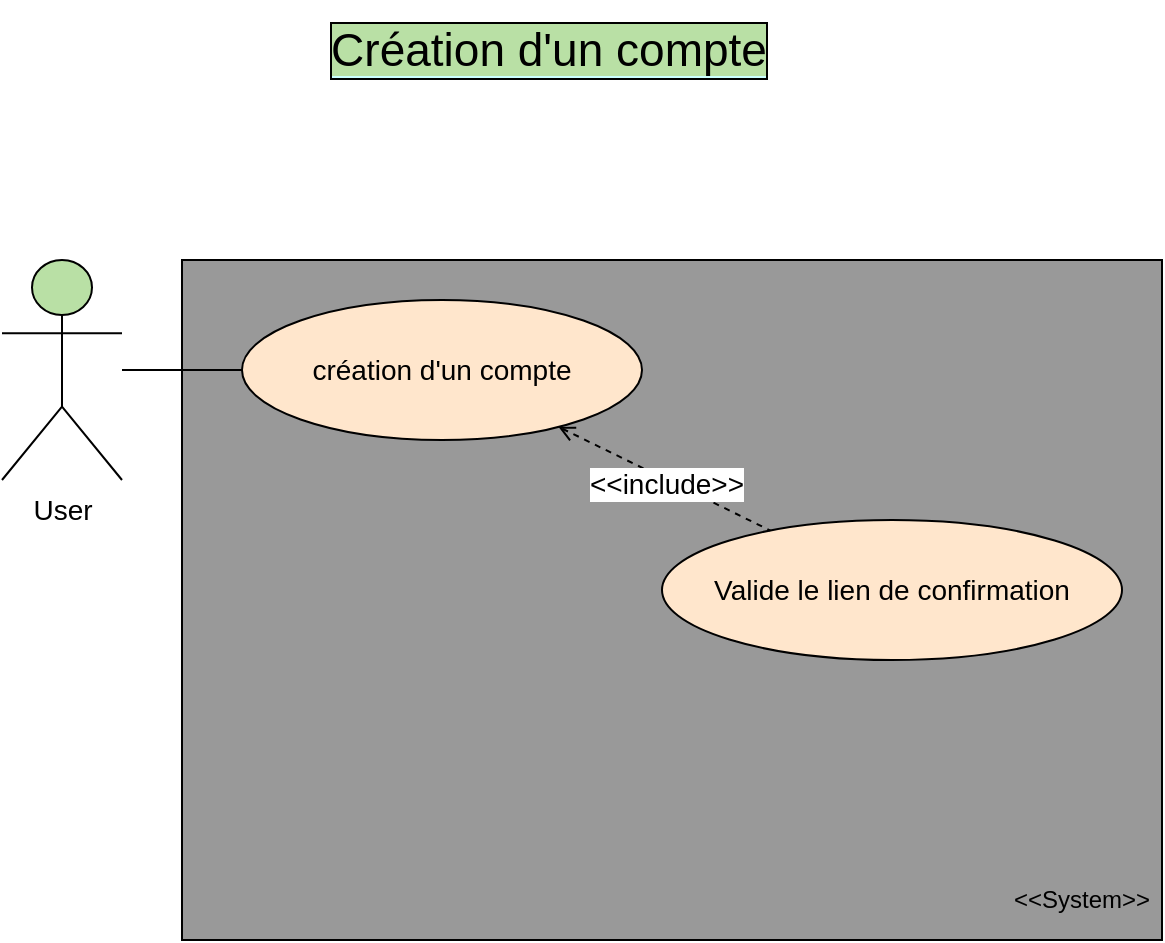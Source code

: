 <mxfile version="13.0.3" type="device"><diagram id="KQG0nMPNCugjVfRo37wf" name="Page-1"><mxGraphModel dx="749" dy="556" grid="1" gridSize="10" guides="1" tooltips="1" connect="1" arrows="1" fold="1" page="1" pageScale="1" pageWidth="827" pageHeight="1169" math="0" shadow="0"><root><mxCell id="0"/><mxCell id="1" parent="0"/><mxCell id="m1z-26F3fVnVBbqu1Ow7-1" value="" style="rounded=0;whiteSpace=wrap;html=1;fillColor=#999999;" parent="1" vertex="1"><mxGeometry x="200" y="210" width="490" height="340" as="geometry"/></mxCell><mxCell id="m1z-26F3fVnVBbqu1Ow7-2" value="&amp;lt;&amp;lt;System&amp;gt;&amp;gt;" style="text;html=1;strokeColor=none;fillColor=none;align=center;verticalAlign=middle;whiteSpace=wrap;rounded=0;" parent="1" vertex="1"><mxGeometry x="630" y="520" width="40" height="20" as="geometry"/></mxCell><mxCell id="m1z-26F3fVnVBbqu1Ow7-3" value="User" style="shape=umlActor;verticalLabelPosition=bottom;labelBackgroundColor=#ffffff;verticalAlign=top;html=1;fontSize=14;fillColor=#B9E0A5;" parent="1" vertex="1"><mxGeometry x="110" y="210" width="60" height="110" as="geometry"/></mxCell><mxCell id="m1z-26F3fVnVBbqu1Ow7-4" value="Valide le lien de confirmation" style="ellipse;whiteSpace=wrap;html=1;fontSize=14;fillColor=#FFE6CC;" parent="1" vertex="1"><mxGeometry x="440" y="340" width="230" height="70" as="geometry"/></mxCell><mxCell id="m1z-26F3fVnVBbqu1Ow7-5" value="création d'un compte" style="ellipse;whiteSpace=wrap;html=1;fontSize=14;fillColor=#FFE6CC;" parent="1" vertex="1"><mxGeometry x="230" y="230" width="200" height="70" as="geometry"/></mxCell><mxCell id="m1z-26F3fVnVBbqu1Ow7-6" value="" style="endArrow=none;html=1;fontSize=14;" parent="1" source="m1z-26F3fVnVBbqu1Ow7-3" target="m1z-26F3fVnVBbqu1Ow7-5" edge="1"><mxGeometry width="50" height="50" relative="1" as="geometry"><mxPoint x="170" y="515" as="sourcePoint"/><mxPoint x="230" y="440" as="targetPoint"/></mxGeometry></mxCell><mxCell id="m1z-26F3fVnVBbqu1Ow7-7" value="&lt;span style=&quot;background-color: rgb(185 , 224 , 165)&quot;&gt;Création d'un compte&lt;/span&gt;" style="text;html=1;strokeColor=none;fillColor=none;align=center;verticalAlign=middle;whiteSpace=wrap;rounded=0;fontSize=23;labelBackgroundColor=#CCFFFF;labelBorderColor=#000000;spacingTop=0;" parent="1" vertex="1"><mxGeometry x="205" y="80" width="357" height="50" as="geometry"/></mxCell><mxCell id="m1z-26F3fVnVBbqu1Ow7-8" value="&amp;lt;&amp;lt;include&amp;gt;&amp;gt;" style="endArrow=none;endSize=12;dashed=1;html=1;fontSize=14;startArrow=open;startFill=0;endFill=0;" parent="1" source="m1z-26F3fVnVBbqu1Ow7-5" target="m1z-26F3fVnVBbqu1Ow7-4" edge="1"><mxGeometry x="0.033" y="-2" width="160" relative="1" as="geometry"><mxPoint x="360" y="280" as="sourcePoint"/><mxPoint x="460" y="370" as="targetPoint"/><mxPoint as="offset"/></mxGeometry></mxCell></root></mxGraphModel></diagram></mxfile>